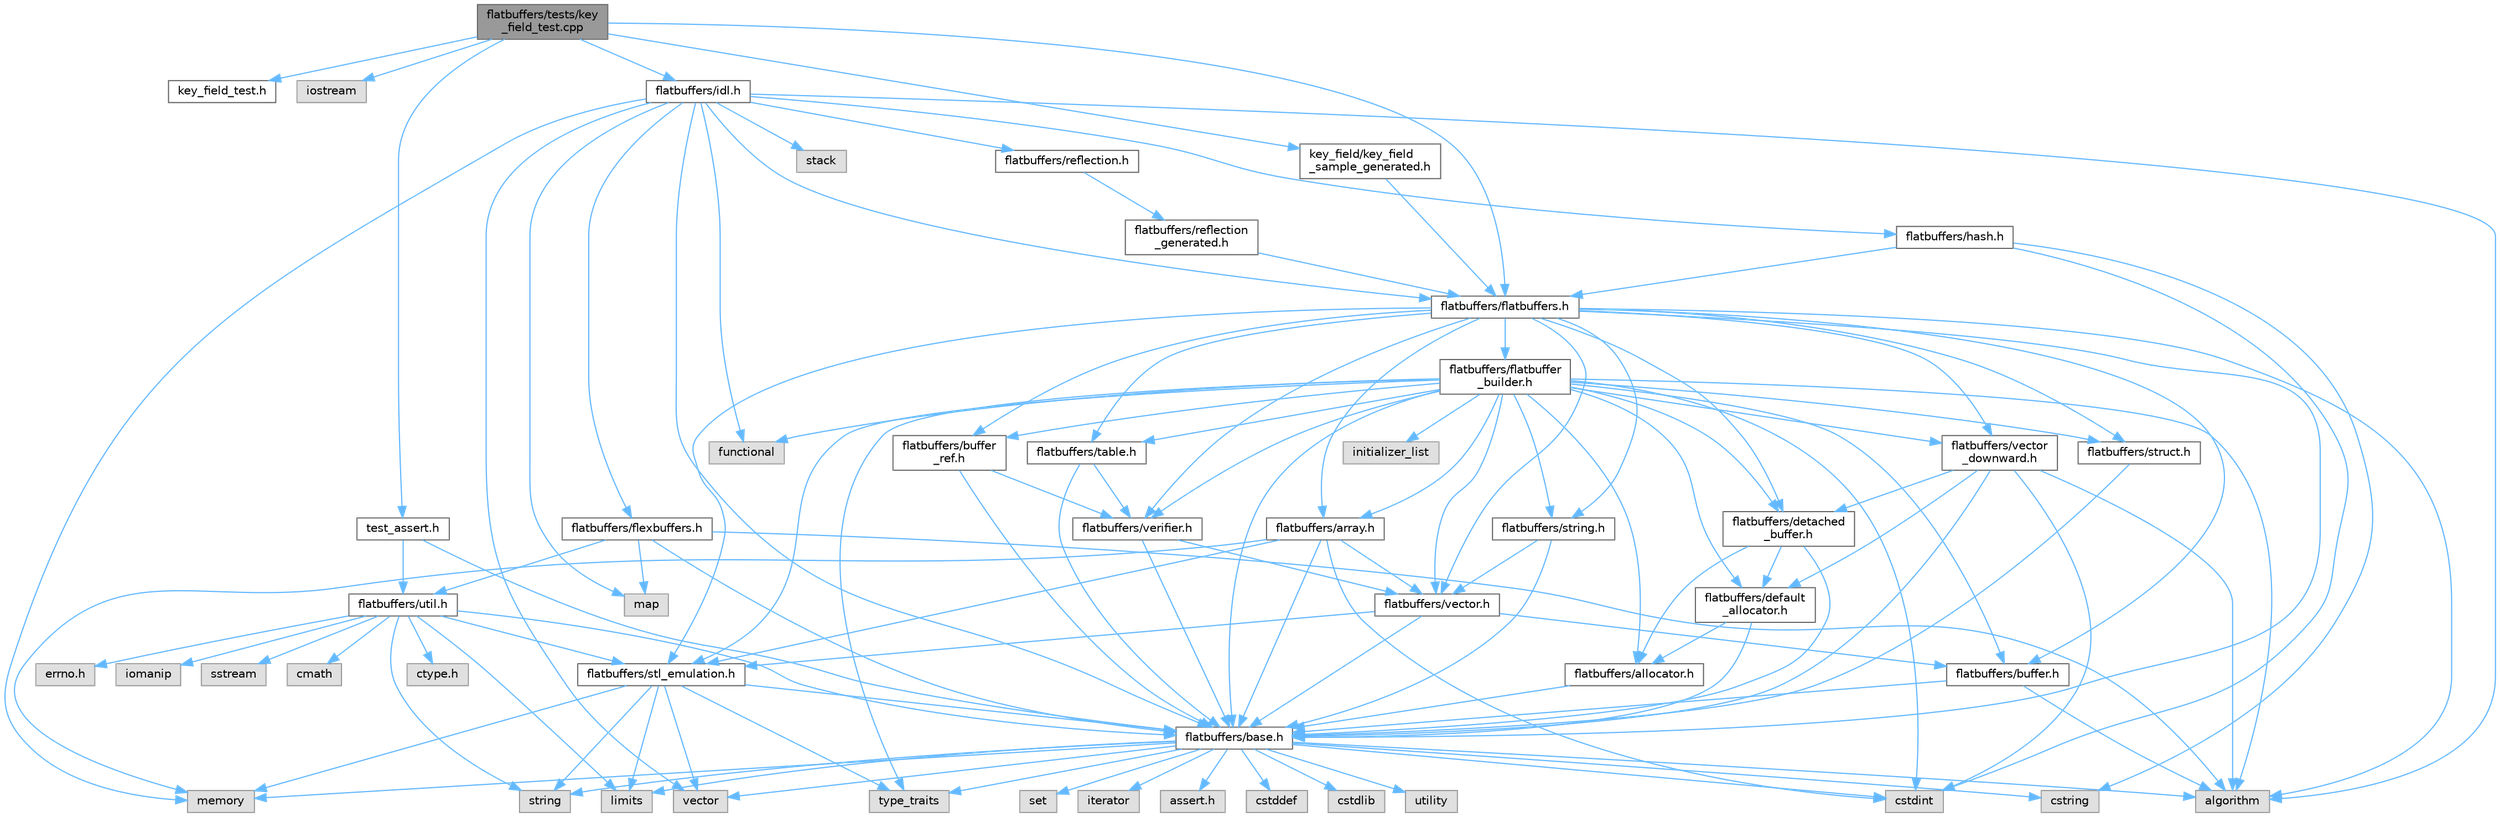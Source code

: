 digraph "flatbuffers/tests/key_field_test.cpp"
{
 // LATEX_PDF_SIZE
  bgcolor="transparent";
  edge [fontname=Helvetica,fontsize=10,labelfontname=Helvetica,labelfontsize=10];
  node [fontname=Helvetica,fontsize=10,shape=box,height=0.2,width=0.4];
  Node1 [id="Node000001",label="flatbuffers/tests/key\l_field_test.cpp",height=0.2,width=0.4,color="gray40", fillcolor="grey60", style="filled", fontcolor="black",tooltip=" "];
  Node1 -> Node2 [id="edge122_Node000001_Node000002",color="steelblue1",style="solid",tooltip=" "];
  Node2 [id="Node000002",label="key_field_test.h",height=0.2,width=0.4,color="grey40", fillcolor="white", style="filled",URL="$key__field__test_8h.html",tooltip=" "];
  Node1 -> Node3 [id="edge123_Node000001_Node000003",color="steelblue1",style="solid",tooltip=" "];
  Node3 [id="Node000003",label="iostream",height=0.2,width=0.4,color="grey60", fillcolor="#E0E0E0", style="filled",tooltip=" "];
  Node1 -> Node4 [id="edge124_Node000001_Node000004",color="steelblue1",style="solid",tooltip=" "];
  Node4 [id="Node000004",label="flatbuffers/flatbuffers.h",height=0.2,width=0.4,color="grey40", fillcolor="white", style="filled",URL="$flatbuffers_8h.html",tooltip=" "];
  Node4 -> Node5 [id="edge125_Node000004_Node000005",color="steelblue1",style="solid",tooltip=" "];
  Node5 [id="Node000005",label="algorithm",height=0.2,width=0.4,color="grey60", fillcolor="#E0E0E0", style="filled",tooltip=" "];
  Node4 -> Node6 [id="edge126_Node000004_Node000006",color="steelblue1",style="solid",tooltip=" "];
  Node6 [id="Node000006",label="flatbuffers/array.h",height=0.2,width=0.4,color="grey40", fillcolor="white", style="filled",URL="$array_8h.html",tooltip=" "];
  Node6 -> Node7 [id="edge127_Node000006_Node000007",color="steelblue1",style="solid",tooltip=" "];
  Node7 [id="Node000007",label="cstdint",height=0.2,width=0.4,color="grey60", fillcolor="#E0E0E0", style="filled",tooltip=" "];
  Node6 -> Node8 [id="edge128_Node000006_Node000008",color="steelblue1",style="solid",tooltip=" "];
  Node8 [id="Node000008",label="memory",height=0.2,width=0.4,color="grey60", fillcolor="#E0E0E0", style="filled",tooltip=" "];
  Node6 -> Node9 [id="edge129_Node000006_Node000009",color="steelblue1",style="solid",tooltip=" "];
  Node9 [id="Node000009",label="flatbuffers/base.h",height=0.2,width=0.4,color="grey40", fillcolor="white", style="filled",URL="$base_8h.html",tooltip=" "];
  Node9 -> Node10 [id="edge130_Node000009_Node000010",color="steelblue1",style="solid",tooltip=" "];
  Node10 [id="Node000010",label="assert.h",height=0.2,width=0.4,color="grey60", fillcolor="#E0E0E0", style="filled",tooltip=" "];
  Node9 -> Node7 [id="edge131_Node000009_Node000007",color="steelblue1",style="solid",tooltip=" "];
  Node9 -> Node11 [id="edge132_Node000009_Node000011",color="steelblue1",style="solid",tooltip=" "];
  Node11 [id="Node000011",label="cstddef",height=0.2,width=0.4,color="grey60", fillcolor="#E0E0E0", style="filled",tooltip=" "];
  Node9 -> Node12 [id="edge133_Node000009_Node000012",color="steelblue1",style="solid",tooltip=" "];
  Node12 [id="Node000012",label="cstdlib",height=0.2,width=0.4,color="grey60", fillcolor="#E0E0E0", style="filled",tooltip=" "];
  Node9 -> Node13 [id="edge134_Node000009_Node000013",color="steelblue1",style="solid",tooltip=" "];
  Node13 [id="Node000013",label="cstring",height=0.2,width=0.4,color="grey60", fillcolor="#E0E0E0", style="filled",tooltip=" "];
  Node9 -> Node14 [id="edge135_Node000009_Node000014",color="steelblue1",style="solid",tooltip=" "];
  Node14 [id="Node000014",label="utility",height=0.2,width=0.4,color="grey60", fillcolor="#E0E0E0", style="filled",tooltip=" "];
  Node9 -> Node15 [id="edge136_Node000009_Node000015",color="steelblue1",style="solid",tooltip=" "];
  Node15 [id="Node000015",label="string",height=0.2,width=0.4,color="grey60", fillcolor="#E0E0E0", style="filled",tooltip=" "];
  Node9 -> Node16 [id="edge137_Node000009_Node000016",color="steelblue1",style="solid",tooltip=" "];
  Node16 [id="Node000016",label="type_traits",height=0.2,width=0.4,color="grey60", fillcolor="#E0E0E0", style="filled",tooltip=" "];
  Node9 -> Node17 [id="edge138_Node000009_Node000017",color="steelblue1",style="solid",tooltip=" "];
  Node17 [id="Node000017",label="vector",height=0.2,width=0.4,color="grey60", fillcolor="#E0E0E0", style="filled",tooltip=" "];
  Node9 -> Node18 [id="edge139_Node000009_Node000018",color="steelblue1",style="solid",tooltip=" "];
  Node18 [id="Node000018",label="set",height=0.2,width=0.4,color="grey60", fillcolor="#E0E0E0", style="filled",tooltip=" "];
  Node9 -> Node5 [id="edge140_Node000009_Node000005",color="steelblue1",style="solid",tooltip=" "];
  Node9 -> Node19 [id="edge141_Node000009_Node000019",color="steelblue1",style="solid",tooltip=" "];
  Node19 [id="Node000019",label="limits",height=0.2,width=0.4,color="grey60", fillcolor="#E0E0E0", style="filled",tooltip=" "];
  Node9 -> Node20 [id="edge142_Node000009_Node000020",color="steelblue1",style="solid",tooltip=" "];
  Node20 [id="Node000020",label="iterator",height=0.2,width=0.4,color="grey60", fillcolor="#E0E0E0", style="filled",tooltip=" "];
  Node9 -> Node8 [id="edge143_Node000009_Node000008",color="steelblue1",style="solid",tooltip=" "];
  Node6 -> Node21 [id="edge144_Node000006_Node000021",color="steelblue1",style="solid",tooltip=" "];
  Node21 [id="Node000021",label="flatbuffers/stl_emulation.h",height=0.2,width=0.4,color="grey40", fillcolor="white", style="filled",URL="$stl__emulation_8h.html",tooltip=" "];
  Node21 -> Node9 [id="edge145_Node000021_Node000009",color="steelblue1",style="solid",tooltip=" "];
  Node21 -> Node15 [id="edge146_Node000021_Node000015",color="steelblue1",style="solid",tooltip=" "];
  Node21 -> Node16 [id="edge147_Node000021_Node000016",color="steelblue1",style="solid",tooltip=" "];
  Node21 -> Node17 [id="edge148_Node000021_Node000017",color="steelblue1",style="solid",tooltip=" "];
  Node21 -> Node8 [id="edge149_Node000021_Node000008",color="steelblue1",style="solid",tooltip=" "];
  Node21 -> Node19 [id="edge150_Node000021_Node000019",color="steelblue1",style="solid",tooltip=" "];
  Node6 -> Node22 [id="edge151_Node000006_Node000022",color="steelblue1",style="solid",tooltip=" "];
  Node22 [id="Node000022",label="flatbuffers/vector.h",height=0.2,width=0.4,color="grey40", fillcolor="white", style="filled",URL="$vector_8h.html",tooltip=" "];
  Node22 -> Node9 [id="edge152_Node000022_Node000009",color="steelblue1",style="solid",tooltip=" "];
  Node22 -> Node23 [id="edge153_Node000022_Node000023",color="steelblue1",style="solid",tooltip=" "];
  Node23 [id="Node000023",label="flatbuffers/buffer.h",height=0.2,width=0.4,color="grey40", fillcolor="white", style="filled",URL="$buffer_8h.html",tooltip=" "];
  Node23 -> Node5 [id="edge154_Node000023_Node000005",color="steelblue1",style="solid",tooltip=" "];
  Node23 -> Node9 [id="edge155_Node000023_Node000009",color="steelblue1",style="solid",tooltip=" "];
  Node22 -> Node21 [id="edge156_Node000022_Node000021",color="steelblue1",style="solid",tooltip=" "];
  Node4 -> Node9 [id="edge157_Node000004_Node000009",color="steelblue1",style="solid",tooltip=" "];
  Node4 -> Node23 [id="edge158_Node000004_Node000023",color="steelblue1",style="solid",tooltip=" "];
  Node4 -> Node24 [id="edge159_Node000004_Node000024",color="steelblue1",style="solid",tooltip=" "];
  Node24 [id="Node000024",label="flatbuffers/buffer\l_ref.h",height=0.2,width=0.4,color="grey40", fillcolor="white", style="filled",URL="$buffer__ref_8h.html",tooltip=" "];
  Node24 -> Node9 [id="edge160_Node000024_Node000009",color="steelblue1",style="solid",tooltip=" "];
  Node24 -> Node25 [id="edge161_Node000024_Node000025",color="steelblue1",style="solid",tooltip=" "];
  Node25 [id="Node000025",label="flatbuffers/verifier.h",height=0.2,width=0.4,color="grey40", fillcolor="white", style="filled",URL="$verifier_8h.html",tooltip=" "];
  Node25 -> Node9 [id="edge162_Node000025_Node000009",color="steelblue1",style="solid",tooltip=" "];
  Node25 -> Node22 [id="edge163_Node000025_Node000022",color="steelblue1",style="solid",tooltip=" "];
  Node4 -> Node26 [id="edge164_Node000004_Node000026",color="steelblue1",style="solid",tooltip=" "];
  Node26 [id="Node000026",label="flatbuffers/detached\l_buffer.h",height=0.2,width=0.4,color="grey40", fillcolor="white", style="filled",URL="$detached__buffer_8h.html",tooltip=" "];
  Node26 -> Node27 [id="edge165_Node000026_Node000027",color="steelblue1",style="solid",tooltip=" "];
  Node27 [id="Node000027",label="flatbuffers/allocator.h",height=0.2,width=0.4,color="grey40", fillcolor="white", style="filled",URL="$allocator_8h.html",tooltip=" "];
  Node27 -> Node9 [id="edge166_Node000027_Node000009",color="steelblue1",style="solid",tooltip=" "];
  Node26 -> Node9 [id="edge167_Node000026_Node000009",color="steelblue1",style="solid",tooltip=" "];
  Node26 -> Node28 [id="edge168_Node000026_Node000028",color="steelblue1",style="solid",tooltip=" "];
  Node28 [id="Node000028",label="flatbuffers/default\l_allocator.h",height=0.2,width=0.4,color="grey40", fillcolor="white", style="filled",URL="$default__allocator_8h.html",tooltip=" "];
  Node28 -> Node27 [id="edge169_Node000028_Node000027",color="steelblue1",style="solid",tooltip=" "];
  Node28 -> Node9 [id="edge170_Node000028_Node000009",color="steelblue1",style="solid",tooltip=" "];
  Node4 -> Node29 [id="edge171_Node000004_Node000029",color="steelblue1",style="solid",tooltip=" "];
  Node29 [id="Node000029",label="flatbuffers/flatbuffer\l_builder.h",height=0.2,width=0.4,color="grey40", fillcolor="white", style="filled",URL="$flatbuffer__builder_8h.html",tooltip=" "];
  Node29 -> Node5 [id="edge172_Node000029_Node000005",color="steelblue1",style="solid",tooltip=" "];
  Node29 -> Node7 [id="edge173_Node000029_Node000007",color="steelblue1",style="solid",tooltip=" "];
  Node29 -> Node30 [id="edge174_Node000029_Node000030",color="steelblue1",style="solid",tooltip=" "];
  Node30 [id="Node000030",label="functional",height=0.2,width=0.4,color="grey60", fillcolor="#E0E0E0", style="filled",tooltip=" "];
  Node29 -> Node31 [id="edge175_Node000029_Node000031",color="steelblue1",style="solid",tooltip=" "];
  Node31 [id="Node000031",label="initializer_list",height=0.2,width=0.4,color="grey60", fillcolor="#E0E0E0", style="filled",tooltip=" "];
  Node29 -> Node16 [id="edge176_Node000029_Node000016",color="steelblue1",style="solid",tooltip=" "];
  Node29 -> Node27 [id="edge177_Node000029_Node000027",color="steelblue1",style="solid",tooltip=" "];
  Node29 -> Node6 [id="edge178_Node000029_Node000006",color="steelblue1",style="solid",tooltip=" "];
  Node29 -> Node9 [id="edge179_Node000029_Node000009",color="steelblue1",style="solid",tooltip=" "];
  Node29 -> Node23 [id="edge180_Node000029_Node000023",color="steelblue1",style="solid",tooltip=" "];
  Node29 -> Node24 [id="edge181_Node000029_Node000024",color="steelblue1",style="solid",tooltip=" "];
  Node29 -> Node28 [id="edge182_Node000029_Node000028",color="steelblue1",style="solid",tooltip=" "];
  Node29 -> Node26 [id="edge183_Node000029_Node000026",color="steelblue1",style="solid",tooltip=" "];
  Node29 -> Node21 [id="edge184_Node000029_Node000021",color="steelblue1",style="solid",tooltip=" "];
  Node29 -> Node32 [id="edge185_Node000029_Node000032",color="steelblue1",style="solid",tooltip=" "];
  Node32 [id="Node000032",label="flatbuffers/string.h",height=0.2,width=0.4,color="grey40", fillcolor="white", style="filled",URL="$string_8h.html",tooltip=" "];
  Node32 -> Node9 [id="edge186_Node000032_Node000009",color="steelblue1",style="solid",tooltip=" "];
  Node32 -> Node22 [id="edge187_Node000032_Node000022",color="steelblue1",style="solid",tooltip=" "];
  Node29 -> Node33 [id="edge188_Node000029_Node000033",color="steelblue1",style="solid",tooltip=" "];
  Node33 [id="Node000033",label="flatbuffers/struct.h",height=0.2,width=0.4,color="grey40", fillcolor="white", style="filled",URL="$struct_8h.html",tooltip=" "];
  Node33 -> Node9 [id="edge189_Node000033_Node000009",color="steelblue1",style="solid",tooltip=" "];
  Node29 -> Node34 [id="edge190_Node000029_Node000034",color="steelblue1",style="solid",tooltip=" "];
  Node34 [id="Node000034",label="flatbuffers/table.h",height=0.2,width=0.4,color="grey40", fillcolor="white", style="filled",URL="$table_8h.html",tooltip=" "];
  Node34 -> Node9 [id="edge191_Node000034_Node000009",color="steelblue1",style="solid",tooltip=" "];
  Node34 -> Node25 [id="edge192_Node000034_Node000025",color="steelblue1",style="solid",tooltip=" "];
  Node29 -> Node22 [id="edge193_Node000029_Node000022",color="steelblue1",style="solid",tooltip=" "];
  Node29 -> Node35 [id="edge194_Node000029_Node000035",color="steelblue1",style="solid",tooltip=" "];
  Node35 [id="Node000035",label="flatbuffers/vector\l_downward.h",height=0.2,width=0.4,color="grey40", fillcolor="white", style="filled",URL="$vector__downward_8h.html",tooltip=" "];
  Node35 -> Node5 [id="edge195_Node000035_Node000005",color="steelblue1",style="solid",tooltip=" "];
  Node35 -> Node7 [id="edge196_Node000035_Node000007",color="steelblue1",style="solid",tooltip=" "];
  Node35 -> Node9 [id="edge197_Node000035_Node000009",color="steelblue1",style="solid",tooltip=" "];
  Node35 -> Node28 [id="edge198_Node000035_Node000028",color="steelblue1",style="solid",tooltip=" "];
  Node35 -> Node26 [id="edge199_Node000035_Node000026",color="steelblue1",style="solid",tooltip=" "];
  Node29 -> Node25 [id="edge200_Node000029_Node000025",color="steelblue1",style="solid",tooltip=" "];
  Node4 -> Node21 [id="edge201_Node000004_Node000021",color="steelblue1",style="solid",tooltip=" "];
  Node4 -> Node32 [id="edge202_Node000004_Node000032",color="steelblue1",style="solid",tooltip=" "];
  Node4 -> Node33 [id="edge203_Node000004_Node000033",color="steelblue1",style="solid",tooltip=" "];
  Node4 -> Node34 [id="edge204_Node000004_Node000034",color="steelblue1",style="solid",tooltip=" "];
  Node4 -> Node22 [id="edge205_Node000004_Node000022",color="steelblue1",style="solid",tooltip=" "];
  Node4 -> Node35 [id="edge206_Node000004_Node000035",color="steelblue1",style="solid",tooltip=" "];
  Node4 -> Node25 [id="edge207_Node000004_Node000025",color="steelblue1",style="solid",tooltip=" "];
  Node1 -> Node36 [id="edge208_Node000001_Node000036",color="steelblue1",style="solid",tooltip=" "];
  Node36 [id="Node000036",label="flatbuffers/idl.h",height=0.2,width=0.4,color="grey40", fillcolor="white", style="filled",URL="$idl_8h.html",tooltip=" "];
  Node36 -> Node5 [id="edge209_Node000036_Node000005",color="steelblue1",style="solid",tooltip=" "];
  Node36 -> Node30 [id="edge210_Node000036_Node000030",color="steelblue1",style="solid",tooltip=" "];
  Node36 -> Node37 [id="edge211_Node000036_Node000037",color="steelblue1",style="solid",tooltip=" "];
  Node37 [id="Node000037",label="map",height=0.2,width=0.4,color="grey60", fillcolor="#E0E0E0", style="filled",tooltip=" "];
  Node36 -> Node8 [id="edge212_Node000036_Node000008",color="steelblue1",style="solid",tooltip=" "];
  Node36 -> Node38 [id="edge213_Node000036_Node000038",color="steelblue1",style="solid",tooltip=" "];
  Node38 [id="Node000038",label="stack",height=0.2,width=0.4,color="grey60", fillcolor="#E0E0E0", style="filled",tooltip=" "];
  Node36 -> Node17 [id="edge214_Node000036_Node000017",color="steelblue1",style="solid",tooltip=" "];
  Node36 -> Node9 [id="edge215_Node000036_Node000009",color="steelblue1",style="solid",tooltip=" "];
  Node36 -> Node4 [id="edge216_Node000036_Node000004",color="steelblue1",style="solid",tooltip=" "];
  Node36 -> Node39 [id="edge217_Node000036_Node000039",color="steelblue1",style="solid",tooltip=" "];
  Node39 [id="Node000039",label="flatbuffers/flexbuffers.h",height=0.2,width=0.4,color="grey40", fillcolor="white", style="filled",URL="$flexbuffers_8h.html",tooltip=" "];
  Node39 -> Node5 [id="edge218_Node000039_Node000005",color="steelblue1",style="solid",tooltip=" "];
  Node39 -> Node37 [id="edge219_Node000039_Node000037",color="steelblue1",style="solid",tooltip=" "];
  Node39 -> Node9 [id="edge220_Node000039_Node000009",color="steelblue1",style="solid",tooltip=" "];
  Node39 -> Node40 [id="edge221_Node000039_Node000040",color="steelblue1",style="solid",tooltip=" "];
  Node40 [id="Node000040",label="flatbuffers/util.h",height=0.2,width=0.4,color="grey40", fillcolor="white", style="filled",URL="$util_8h.html",tooltip=" "];
  Node40 -> Node41 [id="edge222_Node000040_Node000041",color="steelblue1",style="solid",tooltip=" "];
  Node41 [id="Node000041",label="ctype.h",height=0.2,width=0.4,color="grey60", fillcolor="#E0E0E0", style="filled",tooltip=" "];
  Node40 -> Node42 [id="edge223_Node000040_Node000042",color="steelblue1",style="solid",tooltip=" "];
  Node42 [id="Node000042",label="errno.h",height=0.2,width=0.4,color="grey60", fillcolor="#E0E0E0", style="filled",tooltip=" "];
  Node40 -> Node9 [id="edge224_Node000040_Node000009",color="steelblue1",style="solid",tooltip=" "];
  Node40 -> Node21 [id="edge225_Node000040_Node000021",color="steelblue1",style="solid",tooltip=" "];
  Node40 -> Node43 [id="edge226_Node000040_Node000043",color="steelblue1",style="solid",tooltip=" "];
  Node43 [id="Node000043",label="iomanip",height=0.2,width=0.4,color="grey60", fillcolor="#E0E0E0", style="filled",tooltip=" "];
  Node40 -> Node44 [id="edge227_Node000040_Node000044",color="steelblue1",style="solid",tooltip=" "];
  Node44 [id="Node000044",label="sstream",height=0.2,width=0.4,color="grey60", fillcolor="#E0E0E0", style="filled",tooltip=" "];
  Node40 -> Node45 [id="edge228_Node000040_Node000045",color="steelblue1",style="solid",tooltip=" "];
  Node45 [id="Node000045",label="cmath",height=0.2,width=0.4,color="grey60", fillcolor="#E0E0E0", style="filled",tooltip=" "];
  Node40 -> Node19 [id="edge229_Node000040_Node000019",color="steelblue1",style="solid",tooltip=" "];
  Node40 -> Node15 [id="edge230_Node000040_Node000015",color="steelblue1",style="solid",tooltip=" "];
  Node36 -> Node46 [id="edge231_Node000036_Node000046",color="steelblue1",style="solid",tooltip=" "];
  Node46 [id="Node000046",label="flatbuffers/hash.h",height=0.2,width=0.4,color="grey40", fillcolor="white", style="filled",URL="$hash_8h.html",tooltip=" "];
  Node46 -> Node7 [id="edge232_Node000046_Node000007",color="steelblue1",style="solid",tooltip=" "];
  Node46 -> Node13 [id="edge233_Node000046_Node000013",color="steelblue1",style="solid",tooltip=" "];
  Node46 -> Node4 [id="edge234_Node000046_Node000004",color="steelblue1",style="solid",tooltip=" "];
  Node36 -> Node47 [id="edge235_Node000036_Node000047",color="steelblue1",style="solid",tooltip=" "];
  Node47 [id="Node000047",label="flatbuffers/reflection.h",height=0.2,width=0.4,color="grey40", fillcolor="white", style="filled",URL="$reflection_8h.html",tooltip=" "];
  Node47 -> Node48 [id="edge236_Node000047_Node000048",color="steelblue1",style="solid",tooltip=" "];
  Node48 [id="Node000048",label="flatbuffers/reflection\l_generated.h",height=0.2,width=0.4,color="grey40", fillcolor="white", style="filled",URL="$reflection__generated_8h.html",tooltip=" "];
  Node48 -> Node4 [id="edge237_Node000048_Node000004",color="steelblue1",style="solid",tooltip=" "];
  Node1 -> Node49 [id="edge238_Node000001_Node000049",color="steelblue1",style="solid",tooltip=" "];
  Node49 [id="Node000049",label="key_field/key_field\l_sample_generated.h",height=0.2,width=0.4,color="grey40", fillcolor="white", style="filled",URL="$key__field__sample__generated_8h.html",tooltip=" "];
  Node49 -> Node4 [id="edge239_Node000049_Node000004",color="steelblue1",style="solid",tooltip=" "];
  Node1 -> Node50 [id="edge240_Node000001_Node000050",color="steelblue1",style="solid",tooltip=" "];
  Node50 [id="Node000050",label="test_assert.h",height=0.2,width=0.4,color="grey40", fillcolor="white", style="filled",URL="$test__assert_8h.html",tooltip=" "];
  Node50 -> Node9 [id="edge241_Node000050_Node000009",color="steelblue1",style="solid",tooltip=" "];
  Node50 -> Node40 [id="edge242_Node000050_Node000040",color="steelblue1",style="solid",tooltip=" "];
}
